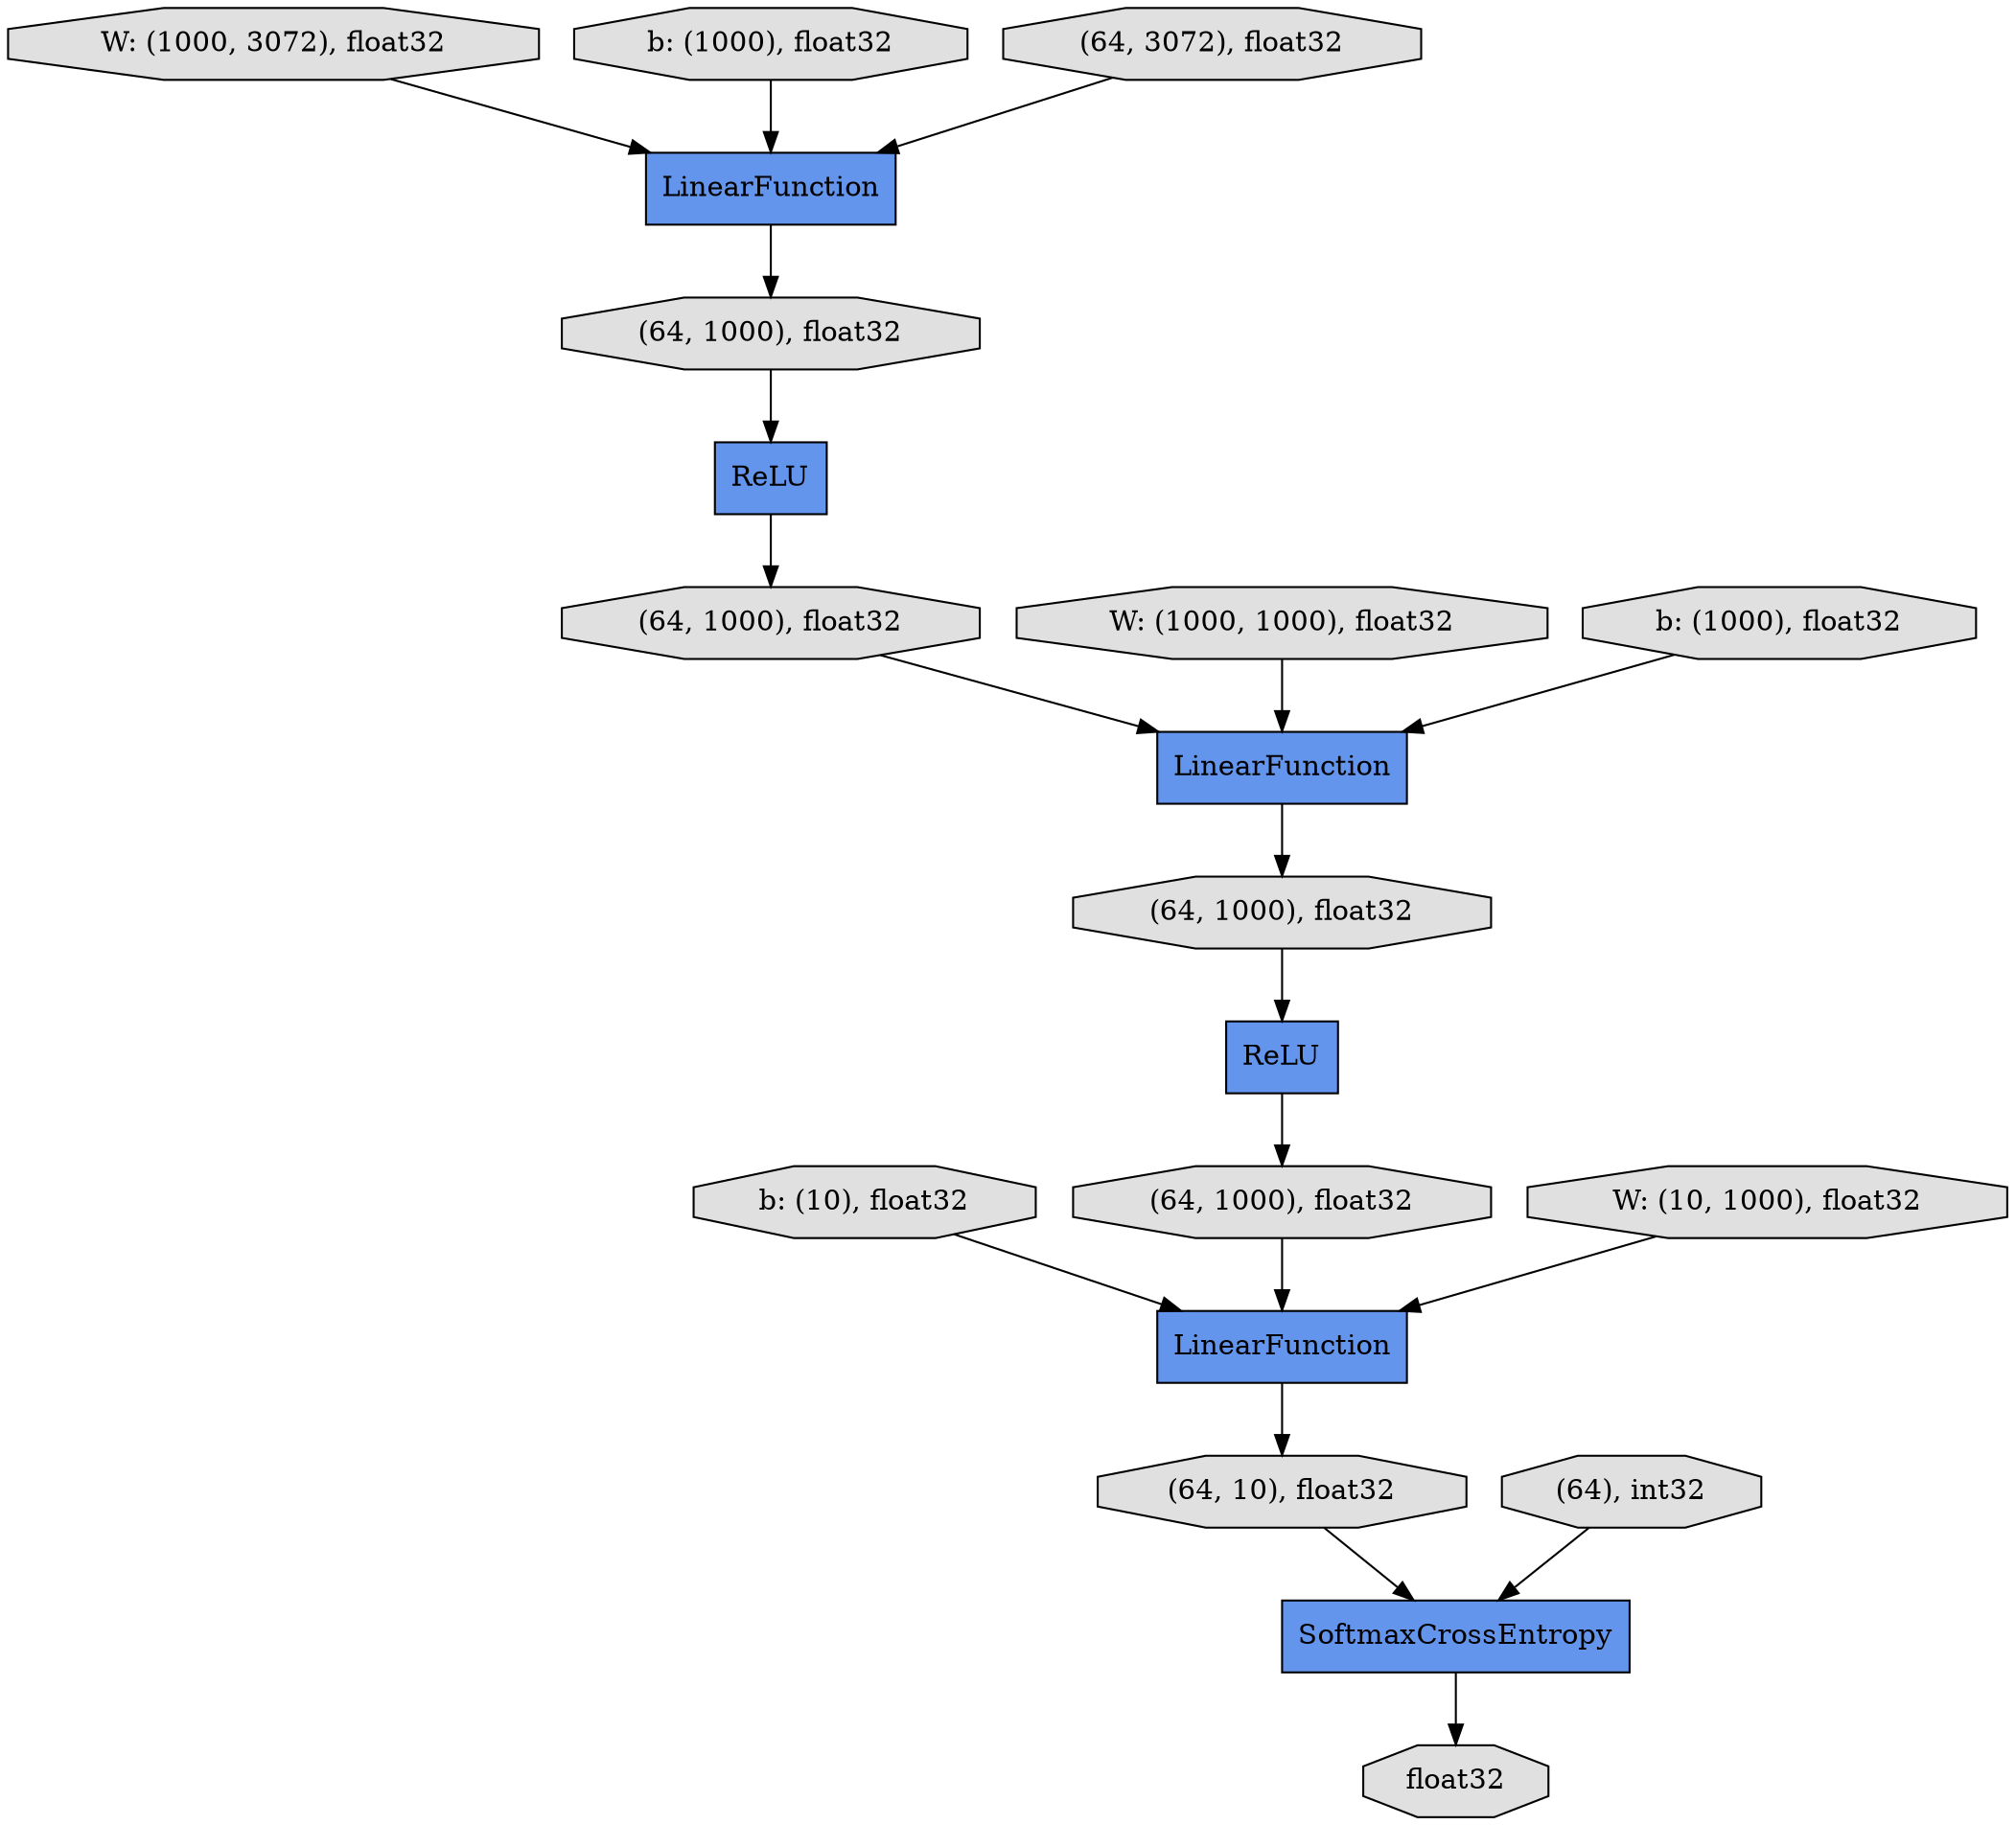 digraph graphname{rankdir=TB;22723500590080 [label="b: (10), float32",shape="octagon",fillcolor="#E0E0E0",style="filled"];22723163433504 [label="(64, 1000), float32",shape="octagon",fillcolor="#E0E0E0",style="filled"];22723163430984 [label="(64, 1000), float32",shape="octagon",fillcolor="#E0E0E0",style="filled"];22724874473544 [label="W: (1000, 3072), float32",shape="octagon",fillcolor="#E0E0E0",style="filled"];22723163433112 [label="(64, 1000), float32",shape="octagon",fillcolor="#E0E0E0",style="filled"];22723500589240 [label="W: (1000, 1000), float32",shape="octagon",fillcolor="#E0E0E0",style="filled"];22723163433672 [label="(64, 1000), float32",shape="octagon",fillcolor="#E0E0E0",style="filled"];22723163433168 [label="ReLU",shape="record",fillcolor="#6495ED",style="filled"];22723500589800 [label="W: (10, 1000), float32",shape="octagon",fillcolor="#E0E0E0",style="filled"];22723163431152 [label="LinearFunction",shape="record",fillcolor="#6495ED",style="filled"];22725247876344 [label="LinearFunction",shape="record",fillcolor="#6495ED",style="filled"];22723179427600 [label="ReLU",shape="record",fillcolor="#6495ED",style="filled"];22723163434344 [label="(64), int32",shape="octagon",fillcolor="#E0E0E0",style="filled"];22723501096800 [label="b: (1000), float32",shape="octagon",fillcolor="#E0E0E0",style="filled"];22723163432832 [label="(64, 3072), float32",shape="octagon",fillcolor="#E0E0E0",style="filled"];22723163434400 [label="float32",shape="octagon",fillcolor="#E0E0E0",style="filled"];22723163433896 [label="(64, 10), float32",shape="octagon",fillcolor="#E0E0E0",style="filled"];22723163433392 [label="SoftmaxCrossEntropy",shape="record",fillcolor="#6495ED",style="filled"];22723500589520 [label="b: (1000), float32",shape="octagon",fillcolor="#E0E0E0",style="filled"];22723163433448 [label="LinearFunction",shape="record",fillcolor="#6495ED",style="filled"];22723163433392 -> 22723163434400;22723163433448 -> 22723163433896;22723163433896 -> 22723163433392;22723163433168 -> 22723163433672;22723163431152 -> 22723163433504;22723500589800 -> 22723163433448;22723163434344 -> 22723163433392;22723163430984 -> 22723163431152;22724874473544 -> 22725247876344;22723501096800 -> 22725247876344;22723163432832 -> 22725247876344;22723500589240 -> 22723163431152;22723163433504 -> 22723163433168;22723163433672 -> 22723163433448;22723163433112 -> 22723179427600;22725247876344 -> 22723163433112;22723500590080 -> 22723163433448;22723500589520 -> 22723163431152;22723179427600 -> 22723163430984;}